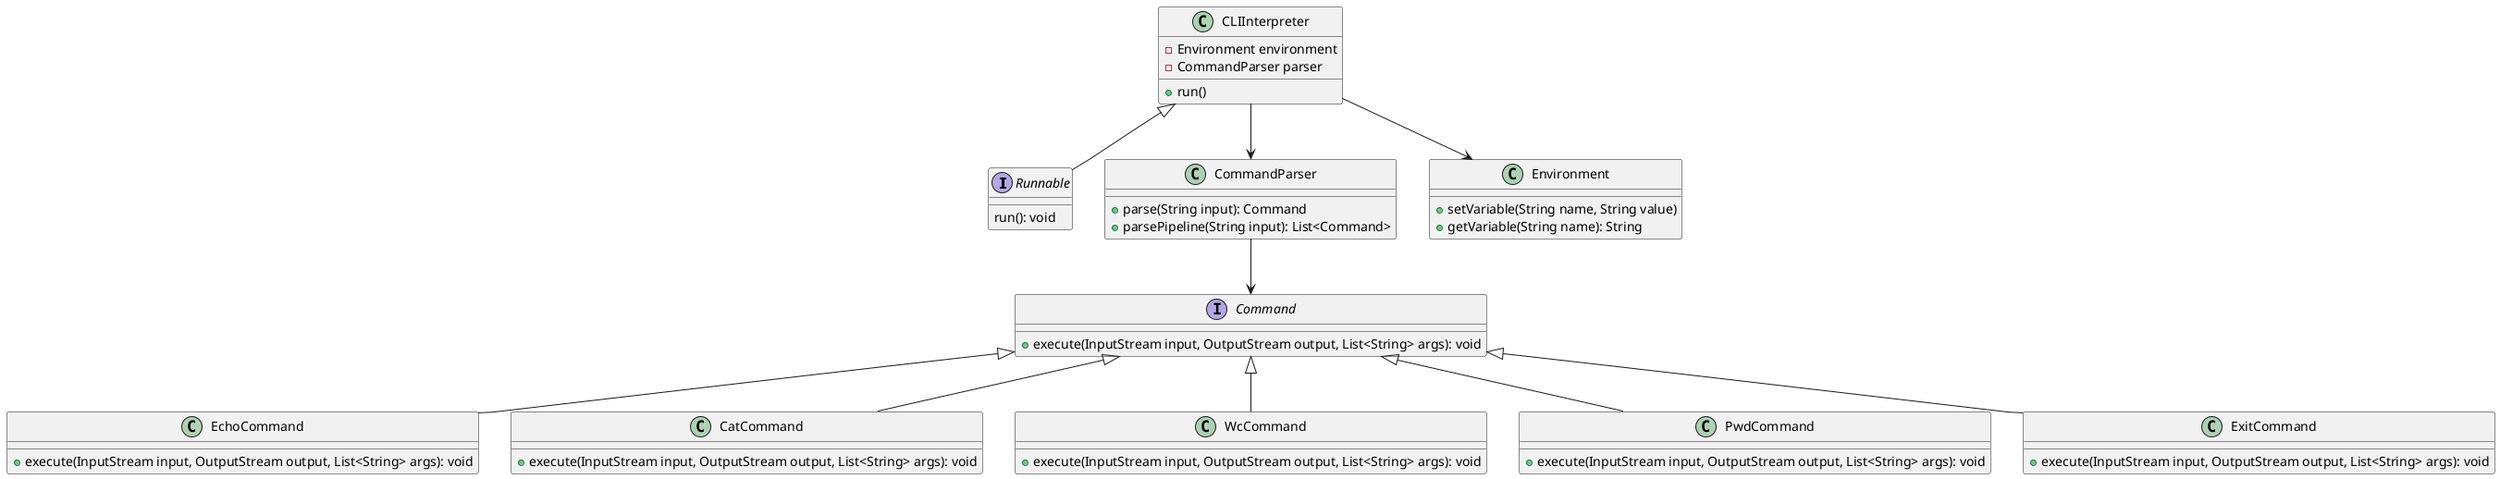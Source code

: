 @startuml

interface Runnable {
    run(): void
}

class CLIInterpreter {
    - Environment environment
    - CommandParser parser
    + run()
}

class CommandParser {
    + parse(String input): Command
    + parsePipeline(String input): List<Command>
}

class Environment {
    + setVariable(String name, String value)
    + getVariable(String name): String
}

interface Command {
    + execute(InputStream input, OutputStream output, List<String> args): void
}

class EchoCommand {
    + execute(InputStream input, OutputStream output, List<String> args): void
}

class CatCommand {
    + execute(InputStream input, OutputStream output, List<String> args): void
}

class WcCommand {
    + execute(InputStream input, OutputStream output, List<String> args): void
}

class PwdCommand {
    + execute(InputStream input, OutputStream output, List<String> args): void
}

class ExitCommand {
    + execute(InputStream input, OutputStream output, List<String> args): void
}

CLIInterpreter --> CommandParser
CLIInterpreter --> Environment
CLIInterpreter <|-- Runnable
CommandParser --> Command
Command <|-- EchoCommand
Command <|-- CatCommand
Command <|-- WcCommand
Command <|-- PwdCommand
Command <|-- ExitCommand

@enduml
